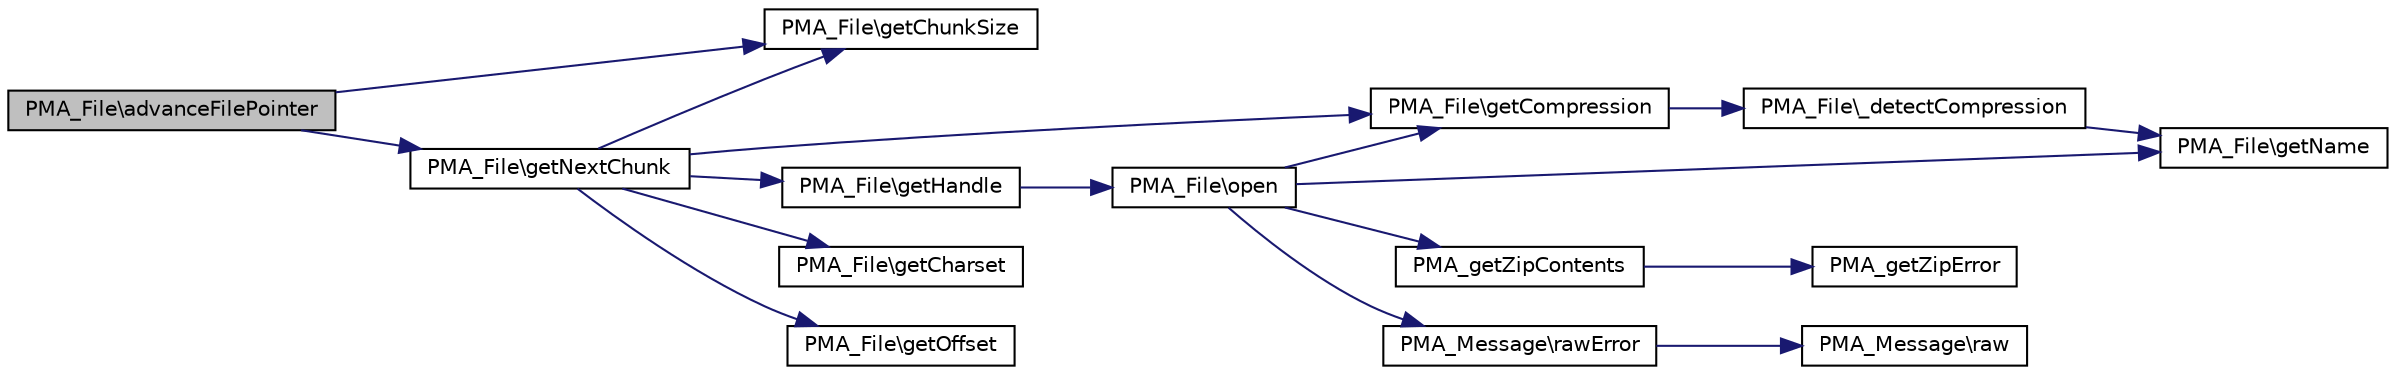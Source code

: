digraph G
{
  edge [fontname="Helvetica",fontsize="10",labelfontname="Helvetica",labelfontsize="10"];
  node [fontname="Helvetica",fontsize="10",shape=record];
  rankdir="LR";
  Node1 [label="PMA_File\\advanceFilePointer",height=0.2,width=0.4,color="black", fillcolor="grey75", style="filled" fontcolor="black"];
  Node1 -> Node2 [color="midnightblue",fontsize="10",style="solid",fontname="Helvetica"];
  Node2 [label="PMA_File\\getNextChunk",height=0.2,width=0.4,color="black", fillcolor="white", style="filled",URL="$classPMA__File.html#acf04a01072476f9f1da8770ac4eed346",tooltip="http://bugs.php.net/bug.php?id=29532 bzip reads a maximum of 8192 bytes on windows systems..."];
  Node2 -> Node3 [color="midnightblue",fontsize="10",style="solid",fontname="Helvetica"];
  Node3 [label="PMA_File\\getChunkSize",height=0.2,width=0.4,color="black", fillcolor="white", style="filled",URL="$classPMA__File.html#afa930601e9d8d2c356d65584587a2b5e"];
  Node2 -> Node4 [color="midnightblue",fontsize="10",style="solid",fontname="Helvetica"];
  Node4 [label="PMA_File\\getCompression",height=0.2,width=0.4,color="black", fillcolor="white", style="filled",URL="$classPMA__File.html#a47d8ee542a7e6e5332854ce4cedb1246"];
  Node4 -> Node5 [color="midnightblue",fontsize="10",style="solid",fontname="Helvetica"];
  Node5 [label="PMA_File\\_detectCompression",height=0.2,width=0.4,color="black", fillcolor="white", style="filled",URL="$classPMA__File.html#a12fda3bf1e0cc07bcbe4c0d90424c7ca",tooltip="Detects what compression filse uses."];
  Node5 -> Node6 [color="midnightblue",fontsize="10",style="solid",fontname="Helvetica"];
  Node6 [label="PMA_File\\getName",height=0.2,width=0.4,color="black", fillcolor="white", style="filled",URL="$classPMA__File.html#afab9c410d91bf9ceb59cb2aa58fc8e6d",tooltip="accessor"];
  Node2 -> Node7 [color="midnightblue",fontsize="10",style="solid",fontname="Helvetica"];
  Node7 [label="PMA_File\\getHandle",height=0.2,width=0.4,color="black", fillcolor="white", style="filled",URL="$classPMA__File.html#a677571742f3fdf9296b34d1d217446a5"];
  Node7 -> Node8 [color="midnightblue",fontsize="10",style="solid",fontname="Helvetica"];
  Node8 [label="PMA_File\\open",height=0.2,width=0.4,color="black", fillcolor="white", style="filled",URL="$classPMA__File.html#a72a7f3cd923403424f9b4f64deed6051"];
  Node8 -> Node6 [color="midnightblue",fontsize="10",style="solid",fontname="Helvetica"];
  Node8 -> Node4 [color="midnightblue",fontsize="10",style="solid",fontname="Helvetica"];
  Node8 -> Node9 [color="midnightblue",fontsize="10",style="solid",fontname="Helvetica"];
  Node9 [label="PMA_getZipContents",height=0.2,width=0.4,color="black", fillcolor="white", style="filled",URL="$zip__extension_8lib_8php.html#acbf0adcf5ce4c88a74872edfc89ef1b2",tooltip="Gets zip file contents."];
  Node9 -> Node10 [color="midnightblue",fontsize="10",style="solid",fontname="Helvetica"];
  Node10 [label="PMA_getZipError",height=0.2,width=0.4,color="black", fillcolor="white", style="filled",URL="$zip__extension_8lib_8php.html#a6b55f44e988f9a72123e1cf4be3b9626",tooltip="Gets zip error message."];
  Node8 -> Node11 [color="midnightblue",fontsize="10",style="solid",fontname="Helvetica"];
  Node11 [label="PMA_Message\\rawError",height=0.2,width=0.4,color="black", fillcolor="white", style="filled",URL="$classPMA__Message.html#a481d16641549716c47b2193ea3ccd998",tooltip="get PMA_Message of type error with custom content"];
  Node11 -> Node12 [color="midnightblue",fontsize="10",style="solid",fontname="Helvetica"];
  Node12 [label="PMA_Message\\raw",height=0.2,width=0.4,color="black", fillcolor="white", style="filled",URL="$classPMA__Message.html#ab2bf59f6a8e3db8f4d74167b51ee897b",tooltip="get PMA_Message with customized content"];
  Node2 -> Node13 [color="midnightblue",fontsize="10",style="solid",fontname="Helvetica"];
  Node13 [label="PMA_File\\getCharset",height=0.2,width=0.4,color="black", fillcolor="white", style="filled",URL="$classPMA__File.html#aaf4c1c9d7639ec8168dd1d6ba9378a72"];
  Node2 -> Node14 [color="midnightblue",fontsize="10",style="solid",fontname="Helvetica"];
  Node14 [label="PMA_File\\getOffset",height=0.2,width=0.4,color="black", fillcolor="white", style="filled",URL="$classPMA__File.html#ac3c975109c48381d192ea8a498fb2ecf"];
  Node1 -> Node3 [color="midnightblue",fontsize="10",style="solid",fontname="Helvetica"];
}
